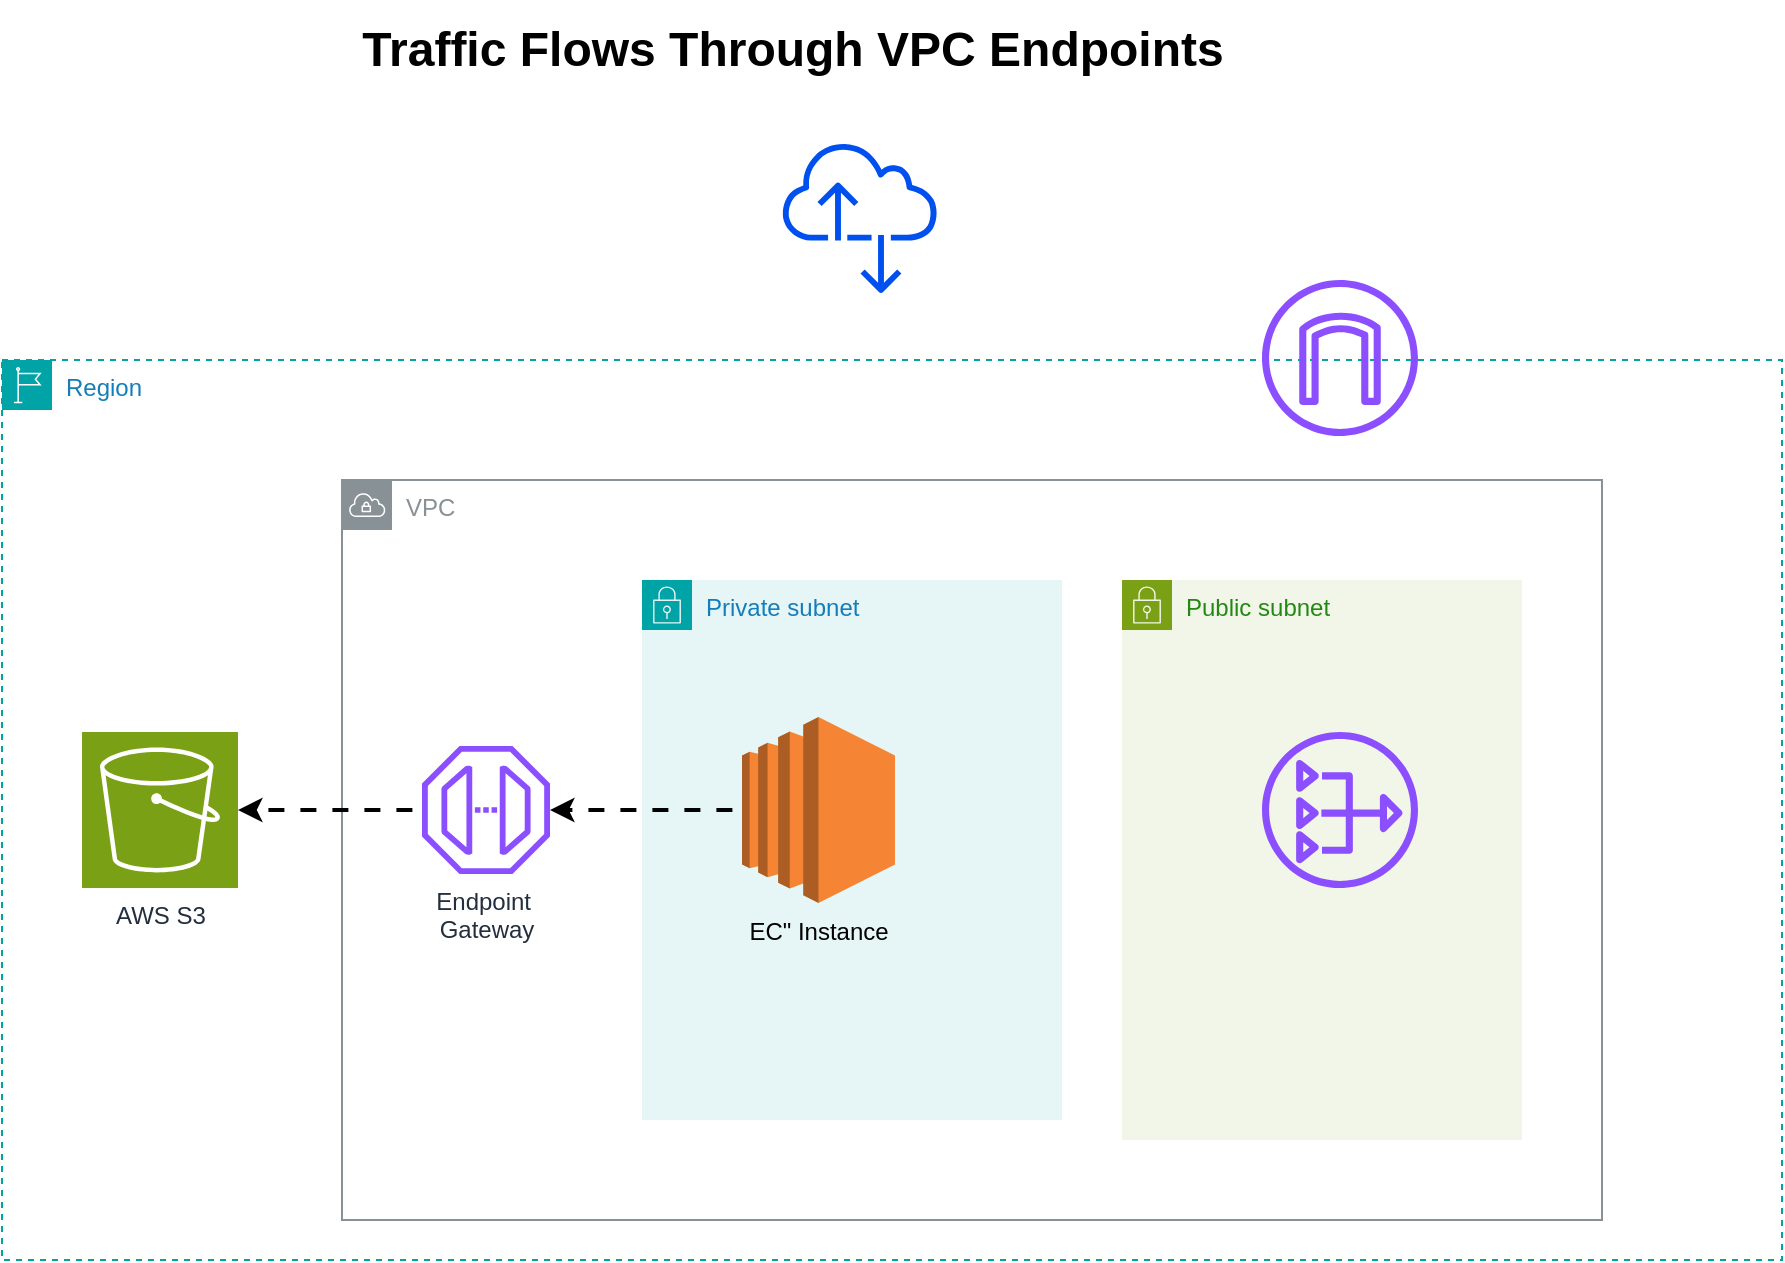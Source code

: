 <mxfile version="27.0.4" pages="3">
  <diagram name="Traffic Flows Through VPC Endpoints" id="ZCbwVm4RWObMylAxyroT">
    <mxGraphModel dx="2226" dy="1826" grid="1" gridSize="10" guides="1" tooltips="1" connect="1" arrows="1" fold="1" page="1" pageScale="1" pageWidth="850" pageHeight="1100" math="0" shadow="0">
      <root>
        <mxCell id="0" />
        <mxCell id="1" parent="0" />
        <mxCell id="23BUW4ffjKDE5r0YjOA8-3" value="Region" style="points=[[0,0],[0.25,0],[0.5,0],[0.75,0],[1,0],[1,0.25],[1,0.5],[1,0.75],[1,1],[0.75,1],[0.5,1],[0.25,1],[0,1],[0,0.75],[0,0.5],[0,0.25]];outlineConnect=0;gradientColor=none;html=1;whiteSpace=wrap;fontSize=12;fontStyle=0;container=1;pointerEvents=0;collapsible=0;recursiveResize=0;shape=mxgraph.aws4.group;grIcon=mxgraph.aws4.group_region;strokeColor=#00A4A6;fillColor=none;verticalAlign=top;align=left;spacingLeft=30;fontColor=#147EBA;dashed=1;" parent="1" vertex="1">
          <mxGeometry x="-50" y="170" width="890" height="450" as="geometry" />
        </mxCell>
        <mxCell id="23BUW4ffjKDE5r0YjOA8-2" value="AWS S3" style="sketch=0;points=[[0,0,0],[0.25,0,0],[0.5,0,0],[0.75,0,0],[1,0,0],[0,1,0],[0.25,1,0],[0.5,1,0],[0.75,1,0],[1,1,0],[0,0.25,0],[0,0.5,0],[0,0.75,0],[1,0.25,0],[1,0.5,0],[1,0.75,0]];outlineConnect=0;fontColor=#232F3E;fillColor=#7AA116;strokeColor=#ffffff;dashed=0;verticalLabelPosition=bottom;verticalAlign=top;align=center;html=1;fontSize=12;fontStyle=0;aspect=fixed;shape=mxgraph.aws4.resourceIcon;resIcon=mxgraph.aws4.s3;" parent="23BUW4ffjKDE5r0YjOA8-3" vertex="1">
          <mxGeometry x="40" y="186" width="78" height="78" as="geometry" />
        </mxCell>
        <mxCell id="VcpVMtCW26bi5lWFyva_-2" value="VPC" style="sketch=0;outlineConnect=0;gradientColor=none;html=1;whiteSpace=wrap;fontSize=12;fontStyle=0;shape=mxgraph.aws4.group;grIcon=mxgraph.aws4.group_vpc;strokeColor=light-dark(#879196,#FF8000);fillColor=none;verticalAlign=top;align=left;spacingLeft=30;fontColor=#879196;dashed=0;" vertex="1" parent="23BUW4ffjKDE5r0YjOA8-3">
          <mxGeometry x="170" y="60" width="630" height="370" as="geometry" />
        </mxCell>
        <mxCell id="VcpVMtCW26bi5lWFyva_-3" value="Private subnet" style="points=[[0,0],[0.25,0],[0.5,0],[0.75,0],[1,0],[1,0.25],[1,0.5],[1,0.75],[1,1],[0.75,1],[0.5,1],[0.25,1],[0,1],[0,0.75],[0,0.5],[0,0.25]];outlineConnect=0;gradientColor=none;html=1;whiteSpace=wrap;fontSize=12;fontStyle=0;container=1;pointerEvents=0;collapsible=0;recursiveResize=0;shape=mxgraph.aws4.group;grIcon=mxgraph.aws4.group_security_group;grStroke=0;strokeColor=#00A4A6;fillColor=#E6F6F7;verticalAlign=top;align=left;spacingLeft=30;fontColor=#147EBA;dashed=0;" vertex="1" parent="23BUW4ffjKDE5r0YjOA8-3">
          <mxGeometry x="320" y="110" width="210" height="270" as="geometry" />
        </mxCell>
        <mxCell id="VcpVMtCW26bi5lWFyva_-4" value="Public subnet" style="points=[[0,0],[0.25,0],[0.5,0],[0.75,0],[1,0],[1,0.25],[1,0.5],[1,0.75],[1,1],[0.75,1],[0.5,1],[0.25,1],[0,1],[0,0.75],[0,0.5],[0,0.25]];outlineConnect=0;gradientColor=none;html=1;whiteSpace=wrap;fontSize=12;fontStyle=0;container=1;pointerEvents=0;collapsible=0;recursiveResize=0;shape=mxgraph.aws4.group;grIcon=mxgraph.aws4.group_security_group;grStroke=0;strokeColor=#7AA116;fillColor=#F2F6E8;verticalAlign=top;align=left;spacingLeft=30;fontColor=#248814;dashed=0;" vertex="1" parent="23BUW4ffjKDE5r0YjOA8-3">
          <mxGeometry x="560" y="110" width="200" height="280" as="geometry" />
        </mxCell>
        <mxCell id="VcpVMtCW26bi5lWFyva_-13" value="" style="sketch=0;outlineConnect=0;fontColor=#232F3E;gradientColor=none;fillColor=#8C4FFF;strokeColor=none;dashed=0;verticalLabelPosition=bottom;verticalAlign=top;align=center;html=1;fontSize=12;fontStyle=0;aspect=fixed;pointerEvents=1;shape=mxgraph.aws4.nat_gateway;" vertex="1" parent="VcpVMtCW26bi5lWFyva_-4">
          <mxGeometry x="70" y="76" width="78" height="78" as="geometry" />
        </mxCell>
        <mxCell id="VcpVMtCW26bi5lWFyva_-6" value="Endpoint&amp;nbsp;&lt;div&gt;Gateway&lt;/div&gt;" style="sketch=0;outlineConnect=0;fontColor=#232F3E;gradientColor=none;fillColor=#8C4FFF;strokeColor=none;dashed=0;verticalLabelPosition=bottom;verticalAlign=top;align=center;html=1;fontSize=12;fontStyle=0;aspect=fixed;pointerEvents=1;shape=mxgraph.aws4.endpoint;" vertex="1" parent="23BUW4ffjKDE5r0YjOA8-3">
          <mxGeometry x="210" y="193" width="64" height="64" as="geometry" />
        </mxCell>
        <mxCell id="VcpVMtCW26bi5lWFyva_-8" style="edgeStyle=orthogonalEdgeStyle;rounded=0;orthogonalLoop=1;jettySize=auto;html=1;entryX=1;entryY=0.5;entryDx=0;entryDy=0;entryPerimeter=0;strokeColor=light-dark(#000000,#FF0000);strokeWidth=2;flowAnimation=1;" edge="1" parent="23BUW4ffjKDE5r0YjOA8-3" source="VcpVMtCW26bi5lWFyva_-7" target="VcpVMtCW26bi5lWFyva_-6">
          <mxGeometry relative="1" as="geometry" />
        </mxCell>
        <mxCell id="VcpVMtCW26bi5lWFyva_-7" value="EC&quot; Instance&lt;div&gt;&lt;br&gt;&lt;/div&gt;" style="outlineConnect=0;dashed=0;verticalLabelPosition=bottom;verticalAlign=top;align=center;html=1;shape=mxgraph.aws3.ec2;fillColor=#F58534;gradientColor=none;" vertex="1" parent="23BUW4ffjKDE5r0YjOA8-3">
          <mxGeometry x="370" y="178.5" width="76.5" height="93" as="geometry" />
        </mxCell>
        <mxCell id="VcpVMtCW26bi5lWFyva_-9" style="edgeStyle=orthogonalEdgeStyle;rounded=0;orthogonalLoop=1;jettySize=auto;html=1;entryX=1;entryY=0.5;entryDx=0;entryDy=0;entryPerimeter=0;strokeColor=light-dark(#000000,#FF0000);strokeWidth=2;flowAnimation=1;" edge="1" parent="23BUW4ffjKDE5r0YjOA8-3" source="VcpVMtCW26bi5lWFyva_-6" target="23BUW4ffjKDE5r0YjOA8-2">
          <mxGeometry relative="1" as="geometry" />
        </mxCell>
        <mxCell id="VcpVMtCW26bi5lWFyva_-14" value="" style="sketch=0;outlineConnect=0;fontColor=#232F3E;gradientColor=none;fillColor=#8C4FFF;strokeColor=none;dashed=0;verticalLabelPosition=bottom;verticalAlign=top;align=center;html=1;fontSize=12;fontStyle=0;aspect=fixed;pointerEvents=1;shape=mxgraph.aws4.internet_gateway;" vertex="1" parent="23BUW4ffjKDE5r0YjOA8-3">
          <mxGeometry x="630" y="-40" width="78" height="78" as="geometry" />
        </mxCell>
        <mxCell id="VcpVMtCW26bi5lWFyva_-5" value="" style="sketch=0;outlineConnect=0;fontColor=#ffffff;fillColor=#0050ef;strokeColor=#001DBC;dashed=0;verticalLabelPosition=bottom;verticalAlign=top;align=center;html=1;fontSize=12;fontStyle=0;aspect=fixed;pointerEvents=1;shape=mxgraph.aws4.internet_alt2;" vertex="1" parent="1">
          <mxGeometry x="340" y="60" width="78" height="78" as="geometry" />
        </mxCell>
        <mxCell id="VcpVMtCW26bi5lWFyva_-15" value="Traffic Flows Through VPC Endpoints" style="text;strokeColor=none;fillColor=none;html=1;fontSize=24;fontStyle=1;verticalAlign=middle;align=center;" vertex="1" parent="1">
          <mxGeometry x="50" y="-10" width="590" height="50" as="geometry" />
        </mxCell>
      </root>
    </mxGraphModel>
  </diagram>
  <diagram id="zELTlA6HkojwsifuEZg6" name="Control-plane-Data-Plane">
    <mxGraphModel dx="3778" dy="2335" grid="1" gridSize="10" guides="1" tooltips="1" connect="1" arrows="1" fold="1" page="1" pageScale="1" pageWidth="850" pageHeight="1100" math="0" shadow="0">
      <root>
        <mxCell id="0" />
        <mxCell id="1" parent="0" />
        <mxCell id="ertRirzx1b17AbNbBbBu-42" value="" style="group" parent="1" vertex="1" connectable="0">
          <mxGeometry x="-1110" y="-1030" width="1500" height="870" as="geometry" />
        </mxCell>
        <mxCell id="ertRirzx1b17AbNbBbBu-24" value="" style="rounded=1;whiteSpace=wrap;html=1;fillColor=none;fontColor=#ffffff;strokeColor=light-dark(#000000,#0066CC);strokeWidth=2;connectable=0;" parent="ertRirzx1b17AbNbBbBu-42" vertex="1">
          <mxGeometry x="-45" y="15" width="1580" height="840" as="geometry" />
        </mxCell>
        <mxCell id="ertRirzx1b17AbNbBbBu-25" value="" style="outlineConnect=0;dashed=0;verticalLabelPosition=bottom;verticalAlign=top;align=center;html=1;shape=mxgraph.aws3.virtual_private_cloud;fillColor=#F58534;gradientColor=none;" parent="ertRirzx1b17AbNbBbBu-42" vertex="1">
          <mxGeometry x="110" width="79.5" height="54" as="geometry" />
        </mxCell>
        <mxCell id="ertRirzx1b17AbNbBbBu-26" value="Service Provider VPC (AWS Service)" style="text;strokeColor=none;fillColor=none;html=1;fontSize=24;fontStyle=1;verticalAlign=middle;align=center;fontColor=light-dark(#000000,#FF8000);" parent="ertRirzx1b17AbNbBbBu-42" vertex="1">
          <mxGeometry x="189.5" y="30" width="490" height="50" as="geometry" />
        </mxCell>
        <mxCell id="ertRirzx1b17AbNbBbBu-51" style="edgeStyle=orthogonalEdgeStyle;rounded=0;orthogonalLoop=1;jettySize=auto;html=1;flowAnimation=1;curved=1;exitX=0.583;exitY=0.972;exitDx=0;exitDy=0;exitPerimeter=0;strokeColor=light-dark(#000000,#0066CC);strokeWidth=2;" parent="ertRirzx1b17AbNbBbBu-42" source="ertRirzx1b17AbNbBbBu-27" target="ertRirzx1b17AbNbBbBu-50" edge="1">
          <mxGeometry relative="1" as="geometry" />
        </mxCell>
        <mxCell id="ertRirzx1b17AbNbBbBu-27" value="&lt;font style=&quot;font-size: 18px;&quot;&gt;Internal Netwok Load Balancer&lt;/font&gt;" style="shape=ext;double=1;rounded=1;whiteSpace=wrap;html=1;fillColor=light-dark(#6A00FF,#4C0099);fontColor=#ffffff;strokeColor=#3700CC;gradientColor=light-dark(#000000,#B266FF);" parent="ertRirzx1b17AbNbBbBu-42" vertex="1">
          <mxGeometry x="450" y="90" width="620" height="80" as="geometry" />
        </mxCell>
        <mxCell id="ertRirzx1b17AbNbBbBu-48" style="edgeStyle=orthogonalEdgeStyle;rounded=0;orthogonalLoop=1;jettySize=auto;html=1;entryX=0.5;entryY=1;entryDx=0;entryDy=0;strokeColor=light-dark(#000000,#0066CC);strokeWidth=2;flowAnimation=1;curved=1;" parent="ertRirzx1b17AbNbBbBu-42" edge="1">
          <mxGeometry relative="1" as="geometry">
            <mxPoint x="395.5" y="729.048" as="sourcePoint" />
            <mxPoint x="115" y="495" as="targetPoint" />
          </mxGeometry>
        </mxCell>
        <mxCell id="ertRirzx1b17AbNbBbBu-43" value="&lt;font style=&quot;font-size: 16px;&quot;&gt;Service Instance 2&lt;/font&gt;" style="sketch=0;points=[[0,0,0],[0.25,0,0],[0.5,0,0],[0.75,0,0],[1,0,0],[0,1,0],[0.25,1,0],[0.5,1,0],[0.75,1,0],[1,1,0],[0,0.25,0],[0,0.5,0],[0,0.75,0],[1,0.25,0],[1,0.5,0],[1,0.75,0]];outlineConnect=0;fontColor=#232F3E;fillColor=#ED7100;strokeColor=#ffffff;dashed=0;verticalLabelPosition=bottom;verticalAlign=top;align=center;html=1;fontSize=12;fontStyle=0;aspect=fixed;shape=mxgraph.aws4.resourceIcon;resIcon=mxgraph.aws4.ec2;" parent="ertRirzx1b17AbNbBbBu-42" vertex="1">
          <mxGeometry x="380.5" y="690" width="108" height="108" as="geometry" />
        </mxCell>
        <mxCell id="ertRirzx1b17AbNbBbBu-44" value="&lt;h1 style=&quot;margin-top: 0px;&quot;&gt;&lt;font style=&quot;color: light-dark(rgb(0, 0, 0), rgb(0, 0, 255)); font-size: 19px;&quot;&gt;6. Distributes Traffic&amp;nbsp;&lt;/font&gt;&lt;span style=&quot;background-color: transparent; color: light-dark(rgb(0, 0, 0), rgb(0, 0, 255)); font-size: 19px; font-weight: normal;&quot;&gt;across&amp;nbsp;&lt;/span&gt;&lt;/h1&gt;" style="text;html=1;whiteSpace=wrap;overflow=hidden;rounded=0;fillColor=#0050ef;fontColor=#ffffff;strokeColor=#001DBC;align=left;" parent="ertRirzx1b17AbNbBbBu-42" vertex="1">
          <mxGeometry x="230" y="430" width="210" height="80" as="geometry" />
        </mxCell>
        <mxCell id="ertRirzx1b17AbNbBbBu-45" value="&lt;h1 style=&quot;margin-top: 0px;&quot;&gt;&lt;font style=&quot;color: light-dark(rgb(0, 0, 0), rgb(0, 0, 255)); font-size: 19px;&quot;&gt;7. Response&amp;nbsp;&lt;/font&gt;&lt;span style=&quot;background-color: transparent; color: light-dark(rgb(0, 0, 0), rgb(0, 0, 255)); font-size: 19px; font-weight: normal;&quot;&gt;back to Internal Load Balancer&lt;/span&gt;&lt;/h1&gt;" style="text;html=1;whiteSpace=wrap;overflow=hidden;rounded=0;fillColor=#0050ef;fontColor=#ffffff;strokeColor=#001DBC;align=left;" parent="ertRirzx1b17AbNbBbBu-42" vertex="1">
          <mxGeometry x="-10" y="430" width="220" height="80" as="geometry" />
        </mxCell>
        <mxCell id="ertRirzx1b17AbNbBbBu-46" style="edgeStyle=orthogonalEdgeStyle;rounded=0;orthogonalLoop=1;jettySize=auto;html=1;entryX=0.443;entryY=0.032;entryDx=0;entryDy=0;entryPerimeter=0;exitX=0.25;exitY=1;exitDx=0;exitDy=0;strokeColor=light-dark(#000000,#6600CC);strokeWidth=2;flowAnimation=1;curved=1;" parent="ertRirzx1b17AbNbBbBu-42" source="ertRirzx1b17AbNbBbBu-27" target="ertRirzx1b17AbNbBbBu-44" edge="1">
          <mxGeometry relative="1" as="geometry" />
        </mxCell>
        <mxCell id="ertRirzx1b17AbNbBbBu-47" style="edgeStyle=orthogonalEdgeStyle;rounded=0;orthogonalLoop=1;jettySize=auto;html=1;entryX=0.5;entryY=0;entryDx=0;entryDy=0;entryPerimeter=0;strokeColor=light-dark(#000000,#6600CC);strokeWidth=2;flowAnimation=1;curved=1;" parent="ertRirzx1b17AbNbBbBu-42" source="ertRirzx1b17AbNbBbBu-44" target="ertRirzx1b17AbNbBbBu-43" edge="1">
          <mxGeometry relative="1" as="geometry" />
        </mxCell>
        <mxCell id="ertRirzx1b17AbNbBbBu-49" style="edgeStyle=orthogonalEdgeStyle;rounded=0;orthogonalLoop=1;jettySize=auto;html=1;entryX=0.175;entryY=0.996;entryDx=0;entryDy=0;entryPerimeter=0;strokeColor=light-dark(#000000,#0066CC);strokeWidth=2;flowAnimation=1;curved=1;" parent="ertRirzx1b17AbNbBbBu-42" edge="1">
          <mxGeometry relative="1" as="geometry">
            <mxPoint x="115" y="415" as="sourcePoint" />
            <mxPoint x="573.5" y="154.68" as="targetPoint" />
            <Array as="points">
              <mxPoint x="115" y="235" />
              <mxPoint x="573" y="235" />
            </Array>
          </mxGeometry>
        </mxCell>
        <mxCell id="ertRirzx1b17AbNbBbBu-50" value="&lt;h1 style=&quot;margin-top: 0px;&quot;&gt;&lt;font style=&quot;color: light-dark(rgb(0, 0, 255), rgb(0, 0, 204));&quot;&gt;&lt;span style=&quot;font-size: 19px;&quot;&gt;6. Return Path&lt;/span&gt;&lt;/font&gt;&lt;/h1&gt;" style="text;html=1;whiteSpace=wrap;overflow=hidden;rounded=0;fillColor=#0050ef;fontColor=#ffffff;strokeColor=#001DBC;align=left;" parent="ertRirzx1b17AbNbBbBu-42" vertex="1">
          <mxGeometry x="1060" y="480" width="320" height="70" as="geometry" />
        </mxCell>
        <mxCell id="ertRirzx1b17AbNbBbBu-32" value="&lt;font style=&quot;font-size: 16px;&quot;&gt;Service Instance 2&lt;/font&gt;" style="sketch=0;points=[[0,0,0],[0.25,0,0],[0.5,0,0],[0.75,0,0],[1,0,0],[0,1,0],[0.25,1,0],[0.5,1,0],[0.75,1,0],[1,1,0],[0,0.25,0],[0,0.5,0],[0,0.75,0],[1,0.25,0],[1,0.5,0],[1,0.75,0]];outlineConnect=0;fontColor=#232F3E;fillColor=#ED7100;strokeColor=#ffffff;dashed=0;verticalLabelPosition=bottom;verticalAlign=top;align=center;html=1;fontSize=12;fontStyle=0;aspect=fixed;shape=mxgraph.aws4.resourceIcon;resIcon=mxgraph.aws4.ec2;" parent="ertRirzx1b17AbNbBbBu-42" vertex="1">
          <mxGeometry x="631" y="690" width="108" height="108" as="geometry" />
        </mxCell>
        <mxCell id="ertRirzx1b17AbNbBbBu-14" value="" style="rounded=1;whiteSpace=wrap;html=1;fillColor=none;fontColor=#ffffff;strokeColor=light-dark(#3700CC,#007FFF);strokeWidth=2;" parent="1" vertex="1">
          <mxGeometry x="240" y="120" width="1270" height="840" as="geometry" />
        </mxCell>
        <mxCell id="ertRirzx1b17AbNbBbBu-3" style="edgeStyle=orthogonalEdgeStyle;rounded=0;orthogonalLoop=1;jettySize=auto;html=1;entryX=0;entryY=0.5;entryDx=0;entryDy=0;curved=1;fillColor=#6a00ff;strokeColor=light-dark(#3700CC,#6600CC);strokeWidth=2;flowAnimation=1;" parent="1" source="ertRirzx1b17AbNbBbBu-1" target="ertRirzx1b17AbNbBbBu-2" edge="1">
          <mxGeometry relative="1" as="geometry" />
        </mxCell>
        <mxCell id="ertRirzx1b17AbNbBbBu-1" value="&lt;h1 style=&quot;margin-top: 0px;&quot;&gt;&lt;font style=&quot;color: light-dark(rgb(0, 0, 0), rgb(0, 0, 255)); font-size: 18px;&quot;&gt;1. Request&lt;/font&gt;&lt;/h1&gt;&lt;p&gt;&lt;font style=&quot;color: light-dark(rgb(0, 0, 0), rgb(0, 0, 255)); font-size: 18px;&quot;&gt;Request to /nsqs.us-east-1.amazonaws.com&lt;/font&gt;&lt;/p&gt;" style="text;html=1;whiteSpace=wrap;overflow=hidden;rounded=0;fillColor=#0050ef;fontColor=#ffffff;strokeColor=#001DBC;" parent="1" vertex="1">
          <mxGeometry x="360" y="660" width="280" height="100" as="geometry" />
        </mxCell>
        <mxCell id="ertRirzx1b17AbNbBbBu-5" style="edgeStyle=orthogonalEdgeStyle;rounded=0;orthogonalLoop=1;jettySize=auto;html=1;entryX=0;entryY=0.5;entryDx=0;entryDy=0;curved=1;fillColor=#6a00ff;strokeColor=light-dark(#3700CC,#6600CC);strokeWidth=2;flowAnimation=1;" parent="1" source="ertRirzx1b17AbNbBbBu-2" target="ertRirzx1b17AbNbBbBu-4" edge="1">
          <mxGeometry relative="1" as="geometry">
            <Array as="points">
              <mxPoint x="1100" y="840" />
              <mxPoint x="1100" y="710" />
            </Array>
          </mxGeometry>
        </mxCell>
        <mxCell id="ertRirzx1b17AbNbBbBu-2" value="&lt;font style=&quot;font-size: 18px;&quot;&gt;DNS Resolver&lt;/font&gt;" style="shape=ext;double=1;rounded=1;whiteSpace=wrap;html=1;fillColor=light-dark(#6A00FF,#4C0099);fontColor=#ffffff;strokeColor=#3700CC;gradientColor=default;" parent="1" vertex="1">
          <mxGeometry x="760" y="800" width="280" height="80" as="geometry" />
        </mxCell>
        <mxCell id="ertRirzx1b17AbNbBbBu-7" style="edgeStyle=orthogonalEdgeStyle;rounded=0;orthogonalLoop=1;jettySize=auto;html=1;curved=1;fillColor=#6a00ff;strokeColor=light-dark(#3700CC,#6600CC);strokeWidth=2;flowAnimation=1;entryX=0.5;entryY=1;entryDx=0;entryDy=0;" parent="1" source="ertRirzx1b17AbNbBbBu-4" target="ertRirzx1b17AbNbBbBu-6" edge="1">
          <mxGeometry relative="1" as="geometry">
            <mxPoint x="900" y="610" as="targetPoint" />
            <Array as="points">
              <mxPoint x="900" y="680" />
            </Array>
          </mxGeometry>
        </mxCell>
        <mxCell id="ertRirzx1b17AbNbBbBu-4" value="&lt;h1 style=&quot;margin-top: 0px;&quot;&gt;&lt;font style=&quot;color: light-dark(rgb(0, 0, 0), rgb(0, 0, 255)); font-size: 19px;&quot;&gt;2. Resolves DNS&lt;/font&gt;&lt;/h1&gt;&lt;p&gt;&lt;font style=&quot;color: light-dark(rgb(0, 0, 0), rgb(0, 0, 255)); font-size: 19px;&quot;&gt;Resolves to /n Private IP&lt;/font&gt;&lt;/p&gt;" style="text;html=1;whiteSpace=wrap;overflow=hidden;rounded=0;fillColor=#0050ef;fontColor=#ffffff;strokeColor=#001DBC;align=left;" parent="1" vertex="1">
          <mxGeometry x="1160" y="660" width="280" height="100" as="geometry" />
        </mxCell>
        <mxCell id="ertRirzx1b17AbNbBbBu-9" style="edgeStyle=orthogonalEdgeStyle;rounded=0;orthogonalLoop=1;jettySize=auto;html=1;entryX=0;entryY=0.5;entryDx=0;entryDy=0;curved=1;fillColor=#6a00ff;strokeColor=light-dark(#3700CC,#6600CC);strokeWidth=2;flowAnimation=1;exitX=0.5;exitY=0;exitDx=0;exitDy=0;" parent="1" source="ertRirzx1b17AbNbBbBu-6" target="ertRirzx1b17AbNbBbBu-8" edge="1">
          <mxGeometry relative="1" as="geometry">
            <Array as="points">
              <mxPoint x="900" y="430" />
            </Array>
          </mxGeometry>
        </mxCell>
        <mxCell id="ertRirzx1b17AbNbBbBu-6" value="&lt;font style=&quot;font-size: 18px;&quot;&gt;Application&lt;/font&gt;" style="shape=ext;double=1;rounded=1;whiteSpace=wrap;html=1;fillColor=light-dark(#6A00FF,#4C0099);fontColor=#ffffff;strokeColor=#3700CC;gradientColor=default;" parent="1" vertex="1">
          <mxGeometry x="760" y="520" width="280" height="80" as="geometry" />
        </mxCell>
        <mxCell id="ertRirzx1b17AbNbBbBu-11" style="edgeStyle=orthogonalEdgeStyle;rounded=0;orthogonalLoop=1;jettySize=auto;html=1;entryX=0.5;entryY=1;entryDx=0;entryDy=0;curved=1;fillColor=#6a00ff;strokeColor=light-dark(#3700CC,#6600CC);strokeWidth=2;flowAnimation=1;exitX=0;exitY=0.25;exitDx=0;exitDy=0;" parent="1" source="ertRirzx1b17AbNbBbBu-8" target="ertRirzx1b17AbNbBbBu-10" edge="1">
          <mxGeometry relative="1" as="geometry" />
        </mxCell>
        <mxCell id="ertRirzx1b17AbNbBbBu-8" value="&lt;h1 style=&quot;margin-top: 0px;&quot;&gt;&lt;font style=&quot;color: light-dark(rgb(0, 0, 0), rgb(0, 0, 255)); font-size: 19px;&quot;&gt;3. Sends Packet&amp;nbsp;&lt;/font&gt;&lt;/h1&gt;&lt;h1 style=&quot;margin-top: 0px;&quot;&gt;&lt;span style=&quot;color: light-dark(rgb(0, 0, 0), rgb(0, 0, 255)); font-size: 19px; background-color: transparent; font-weight: normal;&quot;&gt;to /n Private IP&lt;/span&gt;&lt;/h1&gt;" style="text;html=1;whiteSpace=wrap;overflow=hidden;rounded=0;fillColor=#0050ef;fontColor=#ffffff;strokeColor=#001DBC;align=left;" parent="1" vertex="1">
          <mxGeometry x="1160" y="380" width="320" height="100" as="geometry" />
        </mxCell>
        <mxCell id="ertRirzx1b17AbNbBbBu-18" style="edgeStyle=orthogonalEdgeStyle;rounded=0;orthogonalLoop=1;jettySize=auto;html=1;entryX=0.5;entryY=1;entryDx=0;entryDy=0;curved=1;fillColor=#6a00ff;strokeColor=light-dark(#3700CC,#6600CC);strokeWidth=3;flowAnimation=1;" parent="1" source="ertRirzx1b17AbNbBbBu-10" target="ertRirzx1b17AbNbBbBu-17" edge="1">
          <mxGeometry relative="1" as="geometry" />
        </mxCell>
        <mxCell id="ertRirzx1b17AbNbBbBu-58" style="edgeStyle=orthogonalEdgeStyle;rounded=0;orthogonalLoop=1;jettySize=auto;html=1;entryX=0.5;entryY=0;entryDx=0;entryDy=0;exitX=0.25;exitY=1;exitDx=0;exitDy=0;strokeColor=light-dark(#000000,#0066CC);strokeWidth=2;curved=1;flowAnimation=1;" parent="1" source="ertRirzx1b17AbNbBbBu-10" target="ertRirzx1b17AbNbBbBu-56" edge="1">
          <mxGeometry relative="1" as="geometry" />
        </mxCell>
        <mxCell id="ertRirzx1b17AbNbBbBu-10" value="&lt;font style=&quot;font-size: 18px;&quot;&gt;Elastic Network Interface (ENI)&lt;/font&gt;" style="shape=ext;double=1;rounded=1;whiteSpace=wrap;html=1;fillColor=light-dark(#6A00FF,#4C0099);fontColor=#ffffff;strokeColor=#3700CC;gradientColor=light-dark(#000000,#B266FF);" parent="1" vertex="1">
          <mxGeometry x="590" y="210" width="620" height="80" as="geometry" />
        </mxCell>
        <mxCell id="ertRirzx1b17AbNbBbBu-13" value="" style="sketch=0;outlineConnect=0;fontColor=#232F3E;gradientColor=none;fillColor=#8C4FFF;strokeColor=none;dashed=0;verticalLabelPosition=bottom;verticalAlign=top;align=center;html=1;fontSize=12;fontStyle=0;aspect=fixed;pointerEvents=1;shape=mxgraph.aws4.elastic_network_interface;" parent="1" vertex="1">
          <mxGeometry x="1090" y="78" width="78" height="78" as="geometry" />
        </mxCell>
        <mxCell id="ertRirzx1b17AbNbBbBu-15" value="" style="outlineConnect=0;dashed=0;verticalLabelPosition=bottom;verticalAlign=top;align=center;html=1;shape=mxgraph.aws3.virtual_private_cloud;fillColor=#F58534;gradientColor=none;" parent="1" vertex="1">
          <mxGeometry x="320" y="90" width="79.5" height="54" as="geometry" />
        </mxCell>
        <mxCell id="ertRirzx1b17AbNbBbBu-16" value="Consumer VPC" style="text;strokeColor=none;fillColor=none;html=1;fontSize=24;fontStyle=1;verticalAlign=middle;align=center;fontColor=light-dark(#000000,#FF8000);" parent="1" vertex="1">
          <mxGeometry x="450" y="130" width="100" height="40" as="geometry" />
        </mxCell>
        <mxCell id="ertRirzx1b17AbNbBbBu-17" value="&lt;h1 style=&quot;margin-top: 0px;&quot;&gt;&lt;font style=&quot;color: light-dark(rgb(0, 0, 0), rgb(0, 0, 255)); font-size: 19px;&quot;&gt;4. Packet enters&amp;nbsp;&lt;/font&gt;&lt;/h1&gt;&lt;h1 style=&quot;margin-top: 0px;&quot;&gt;&lt;span style=&quot;color: light-dark(rgb(0, 0, 0), rgb(0, 0, 255)); font-size: 19px; background-color: transparent; font-weight: normal;&quot;&gt;to /n AWS Backbone&lt;/span&gt;&lt;/h1&gt;" style="text;html=1;whiteSpace=wrap;overflow=hidden;rounded=0;fillColor=#0050ef;fontColor=#ffffff;strokeColor=#001DBC;align=left;" parent="1" vertex="1">
          <mxGeometry x="1160" y="-60" width="320" height="100" as="geometry" />
        </mxCell>
        <mxCell id="ertRirzx1b17AbNbBbBu-23" value="" style="group" parent="1" vertex="1" connectable="0">
          <mxGeometry x="570" y="-280" width="660" height="150" as="geometry" />
        </mxCell>
        <mxCell id="ertRirzx1b17AbNbBbBu-19" value="" style="shape=ext;double=1;rounded=1;whiteSpace=wrap;html=1;fillColor=light-dark(#6A00FF,#CC6600);fontColor=#ffffff;strokeColor=#3700CC;gradientColor=light-dark(#000000,#FFCC99);" parent="ertRirzx1b17AbNbBbBu-23" vertex="1">
          <mxGeometry width="660" height="150" as="geometry" />
        </mxCell>
        <mxCell id="ertRirzx1b17AbNbBbBu-20" value="&lt;font style=&quot;font-size: 16px;&quot;&gt;&lt;b&gt;AWS Internal Routing&lt;/b&gt;&lt;/font&gt;" style="shape=ext;double=1;rounded=1;whiteSpace=wrap;html=1;fillColor=light-dark(#6A00FF,#7F00FF);fontColor=#ffffff;strokeColor=#3700CC;gradientColor=light-dark(#000000,#FFFFFF);" parent="ertRirzx1b17AbNbBbBu-23" vertex="1">
          <mxGeometry x="125" y="50" width="440" height="70" as="geometry" />
        </mxCell>
        <mxCell id="ertRirzx1b17AbNbBbBu-21" value="&lt;b&gt;&lt;font style=&quot;font-size: 20px;&quot;&gt;AWS Backbone Network&lt;/font&gt;&lt;/b&gt;" style="text;html=1;align=center;verticalAlign=middle;whiteSpace=wrap;rounded=0;" parent="ertRirzx1b17AbNbBbBu-23" vertex="1">
          <mxGeometry x="175" y="10" width="310" height="30" as="geometry" />
        </mxCell>
        <mxCell id="ertRirzx1b17AbNbBbBu-22" style="edgeStyle=orthogonalEdgeStyle;rounded=0;orthogonalLoop=1;jettySize=auto;html=1;entryX=0.5;entryY=1;entryDx=0;entryDy=0;curved=1;fillColor=#6a00ff;strokeColor=light-dark(#3700CC,#6600CC);strokeWidth=2;flowAnimation=1;exitX=0;exitY=0.25;exitDx=0;exitDy=0;" parent="1" source="ertRirzx1b17AbNbBbBu-17" target="ertRirzx1b17AbNbBbBu-20" edge="1">
          <mxGeometry relative="1" as="geometry" />
        </mxCell>
        <mxCell id="ertRirzx1b17AbNbBbBu-39" style="edgeStyle=orthogonalEdgeStyle;rounded=0;orthogonalLoop=1;jettySize=auto;html=1;curved=1;flowAnimation=1;strokeWidth=2;strokeColor=light-dark(#000000,#4C0099);" parent="1" source="ertRirzx1b17AbNbBbBu-27" target="ertRirzx1b17AbNbBbBu-36" edge="1">
          <mxGeometry relative="1" as="geometry" />
        </mxCell>
        <mxCell id="ertRirzx1b17AbNbBbBu-29" style="edgeStyle=orthogonalEdgeStyle;rounded=0;orthogonalLoop=1;jettySize=auto;html=1;curved=1;fillColor=#6a00ff;strokeColor=light-dark(#3700CC,#6600CC);strokeWidth=2;flowAnimation=1;startArrow=open;startFill=0;exitX=0.469;exitY=1.003;exitDx=0;exitDy=0;exitPerimeter=0;endArrow=oval;endFill=1;" parent="1" source="ertRirzx1b17AbNbBbBu-28" target="ertRirzx1b17AbNbBbBu-20" edge="1">
          <mxGeometry relative="1" as="geometry">
            <mxPoint x="610" y="-520" as="sourcePoint" />
            <Array as="points">
              <mxPoint x="610" y="-420" />
              <mxPoint x="760" y="-420" />
              <mxPoint x="760" y="-380" />
              <mxPoint x="1050" y="-380" />
            </Array>
          </mxGeometry>
        </mxCell>
        <mxCell id="ertRirzx1b17AbNbBbBu-31" style="edgeStyle=orthogonalEdgeStyle;rounded=0;orthogonalLoop=1;jettySize=auto;html=1;entryX=0.732;entryY=1.014;entryDx=0;entryDy=0;curved=1;fillColor=#6a00ff;strokeColor=light-dark(#3700CC,#6600CC);strokeWidth=2;flowAnimation=1;exitX=0;exitY=0.25;exitDx=0;exitDy=0;entryPerimeter=0;" parent="1" source="ertRirzx1b17AbNbBbBu-28" target="ertRirzx1b17AbNbBbBu-27" edge="1">
          <mxGeometry relative="1" as="geometry">
            <mxPoint x="-340" y="-770" as="targetPoint" />
          </mxGeometry>
        </mxCell>
        <mxCell id="ertRirzx1b17AbNbBbBu-28" value="&lt;h1 style=&quot;margin-top: 0px;&quot;&gt;&lt;font style=&quot;color: light-dark(rgb(0, 0, 0), rgb(0, 0, 255)); font-size: 19px;&quot;&gt;5. Routes&amp;nbsp;&lt;/font&gt;&lt;/h1&gt;&lt;h1 style=&quot;margin-top: 0px;&quot;&gt;&lt;span style=&quot;color: light-dark(rgb(0, 0, 0), rgb(0, 0, 255)); font-size: 19px; background-color: transparent; font-weight: normal;&quot;&gt;across /n AWS Backbone&lt;/span&gt;&lt;/h1&gt;" style="text;html=1;whiteSpace=wrap;overflow=hidden;rounded=0;fillColor=#0050ef;fontColor=#ffffff;strokeColor=#001DBC;align=left;" parent="1" vertex="1">
          <mxGeometry x="420" y="-780" width="320" height="100" as="geometry" />
        </mxCell>
        <mxCell id="ertRirzx1b17AbNbBbBu-37" style="edgeStyle=orthogonalEdgeStyle;rounded=0;orthogonalLoop=1;jettySize=auto;html=1;curved=1;flowAnimation=1;strokeWidth=2;fillColor=#6a00ff;strokeColor=light-dark(#000000,#007FFF);entryX=0.5;entryY=1;entryDx=0;entryDy=0;" parent="1" source="ertRirzx1b17AbNbBbBu-32" target="ertRirzx1b17AbNbBbBu-33" edge="1">
          <mxGeometry relative="1" as="geometry">
            <mxPoint x="-600" y="-500" as="targetPoint" />
          </mxGeometry>
        </mxCell>
        <mxCell id="ertRirzx1b17AbNbBbBu-38" style="edgeStyle=orthogonalEdgeStyle;rounded=0;orthogonalLoop=1;jettySize=auto;html=1;curved=1;flowAnimation=1;strokeColor=light-dark(#000000,#007FFF);strokeWidth=2;entryX=0.406;entryY=0.972;entryDx=0;entryDy=0;entryPerimeter=0;" parent="1" source="ertRirzx1b17AbNbBbBu-33" target="ertRirzx1b17AbNbBbBu-27" edge="1">
          <mxGeometry relative="1" as="geometry">
            <mxPoint x="-490" y="-770" as="targetPoint" />
          </mxGeometry>
        </mxCell>
        <mxCell id="ertRirzx1b17AbNbBbBu-33" value="&lt;h1 style=&quot;margin-top: 0px;&quot;&gt;&lt;font style=&quot;color: light-dark(rgb(0, 0, 0), rgb(0, 0, 255)); font-size: 19px;&quot;&gt;7. Response&amp;nbsp;&lt;/font&gt;&lt;span style=&quot;background-color: transparent; color: light-dark(rgb(0, 0, 0), rgb(0, 0, 255)); font-size: 19px; font-weight: normal;&quot;&gt;back to Internal Load Balancer&lt;/span&gt;&lt;/h1&gt;" style="text;html=1;whiteSpace=wrap;overflow=hidden;rounded=0;fillColor=#0050ef;fontColor=#ffffff;strokeColor=#001DBC;align=left;" parent="1" vertex="1">
          <mxGeometry x="-640" y="-600" width="220" height="80" as="geometry" />
        </mxCell>
        <mxCell id="ertRirzx1b17AbNbBbBu-40" style="edgeStyle=orthogonalEdgeStyle;rounded=0;orthogonalLoop=1;jettySize=auto;html=1;curved=1;flowAnimation=1;strokeWidth=2;strokeColor=light-dark(#000000,#4C0099);" parent="1" source="ertRirzx1b17AbNbBbBu-36" edge="1">
          <mxGeometry relative="1" as="geometry">
            <mxPoint x="-370" y="-290" as="targetPoint" />
            <Array as="points">
              <mxPoint x="-275" y="-405" />
              <mxPoint x="-310" y="-405" />
              <mxPoint x="-310" y="-290" />
            </Array>
          </mxGeometry>
        </mxCell>
        <mxCell id="ertRirzx1b17AbNbBbBu-36" value="&lt;h1 style=&quot;margin-top: 0px;&quot;&gt;&lt;font style=&quot;color: light-dark(rgb(0, 0, 0), rgb(0, 0, 255)); font-size: 19px;&quot;&gt;6. Distributes Traffic&amp;nbsp;&lt;/font&gt;&lt;span style=&quot;background-color: transparent; color: light-dark(rgb(0, 0, 0), rgb(0, 0, 255)); font-size: 19px; font-weight: normal;&quot;&gt;across&amp;nbsp;&lt;/span&gt;&lt;/h1&gt;" style="text;html=1;whiteSpace=wrap;overflow=hidden;rounded=0;fillColor=#0050ef;fontColor=#ffffff;strokeColor=#001DBC;align=left;" parent="1" vertex="1">
          <mxGeometry x="-380" y="-600" width="210" height="80" as="geometry" />
        </mxCell>
        <mxCell id="ertRirzx1b17AbNbBbBu-52" style="edgeStyle=orthogonalEdgeStyle;rounded=0;orthogonalLoop=1;jettySize=auto;html=1;strokeColor=light-dark(#000000,#007FFF);curved=1;strokeWidth=2;flowAnimation=1;" parent="1" source="ertRirzx1b17AbNbBbBu-50" target="ertRirzx1b17AbNbBbBu-19" edge="1">
          <mxGeometry relative="1" as="geometry">
            <Array as="points">
              <mxPoint x="110" y="-360" />
              <mxPoint x="690" y="-360" />
            </Array>
          </mxGeometry>
        </mxCell>
        <mxCell id="ertRirzx1b17AbNbBbBu-55" style="edgeStyle=orthogonalEdgeStyle;rounded=0;orthogonalLoop=1;jettySize=auto;html=1;curved=1;strokeColor=light-dark(#000000,#007FFF);flowAnimation=1;entryX=0.258;entryY=0.044;entryDx=0;entryDy=0;entryPerimeter=0;" parent="1" source="ertRirzx1b17AbNbBbBu-53" target="ertRirzx1b17AbNbBbBu-10" edge="1">
          <mxGeometry relative="1" as="geometry" />
        </mxCell>
        <mxCell id="ertRirzx1b17AbNbBbBu-53" value="&lt;h1 style=&quot;margin-top: 0px;&quot;&gt;&lt;font style=&quot;color: light-dark(rgb(0, 0, 255), rgb(0, 0, 204));&quot;&gt;&lt;span style=&quot;font-size: 19px;&quot;&gt;7. Return Path&lt;/span&gt;&lt;/font&gt;&lt;/h1&gt;" style="text;html=1;whiteSpace=wrap;overflow=hidden;rounded=0;fillColor=#0050ef;fontColor=#ffffff;strokeColor=#001DBC;align=left;" parent="1" vertex="1">
          <mxGeometry x="450" y="-10" width="200" height="50" as="geometry" />
        </mxCell>
        <mxCell id="ertRirzx1b17AbNbBbBu-54" style="edgeStyle=orthogonalEdgeStyle;rounded=0;orthogonalLoop=1;jettySize=auto;html=1;strokeColor=light-dark(#3700CC,#007FFF);strokeWidth=2;curved=1;flowAnimation=1;" parent="1" source="ertRirzx1b17AbNbBbBu-19" target="ertRirzx1b17AbNbBbBu-53" edge="1">
          <mxGeometry relative="1" as="geometry" />
        </mxCell>
        <mxCell id="ertRirzx1b17AbNbBbBu-59" style="edgeStyle=orthogonalEdgeStyle;rounded=0;orthogonalLoop=1;jettySize=auto;html=1;entryX=0;entryY=0.5;entryDx=0;entryDy=0;curved=1;strokeColor=light-dark(#000000,#007FFF);flowAnimation=1;strokeWidth=2;" parent="1" source="ertRirzx1b17AbNbBbBu-56" target="ertRirzx1b17AbNbBbBu-6" edge="1">
          <mxGeometry relative="1" as="geometry" />
        </mxCell>
        <mxCell id="ertRirzx1b17AbNbBbBu-56" value="&lt;h1 style=&quot;margin-top: 0px;&quot;&gt;&lt;font style=&quot;color: light-dark(rgb(0, 0, 255), rgb(0, 0, 204));&quot;&gt;&lt;span style=&quot;font-size: 19px;&quot;&gt;8. Response to /napplicaton&lt;/span&gt;&lt;/font&gt;&lt;/h1&gt;" style="text;html=1;whiteSpace=wrap;overflow=hidden;rounded=0;fillColor=#0050ef;fontColor=#ffffff;strokeColor=#001DBC;align=left;" parent="1" vertex="1">
          <mxGeometry x="350" y="390" width="270" height="80" as="geometry" />
        </mxCell>
      </root>
    </mxGraphModel>
  </diagram>
  <diagram id="kDkMV14547Gp4_QYpDsI" name="On-prem access thru athena">
    <mxGraphModel dx="1662" dy="988" grid="1" gridSize="10" guides="1" tooltips="1" connect="1" arrows="1" fold="1" page="1" pageScale="1" pageWidth="850" pageHeight="1100" math="0" shadow="0">
      <root>
        <mxCell id="0" />
        <mxCell id="1" parent="0" />
        <mxCell id="ty3v557x3w_OxTBp4NkS-14" value="On-Premise" style="sketch=0;outlineConnect=0;gradientColor=none;html=1;whiteSpace=wrap;fontSize=12;fontStyle=0;shape=mxgraph.aws4.group;grIcon=mxgraph.aws4.group_on_premise;strokeColor=#858B94;fillColor=none;verticalAlign=top;align=left;spacingLeft=30;fontColor=#858B94;dashed=0;connectable=0;" vertex="1" parent="1">
          <mxGeometry x="4440" y="1830" width="710" height="560" as="geometry" />
        </mxCell>
        <mxCell id="kA4-ude8m55B4sHBWwIR-1" value="" style="group" vertex="1" connectable="0" parent="1">
          <mxGeometry x="390" y="360" width="1500" height="870" as="geometry" />
        </mxCell>
        <mxCell id="kA4-ude8m55B4sHBWwIR-2" value="" style="rounded=1;whiteSpace=wrap;html=1;fillColor=none;fontColor=#ffffff;strokeColor=light-dark(#000000,#0066CC);strokeWidth=2;connectable=0;" vertex="1" parent="kA4-ude8m55B4sHBWwIR-1">
          <mxGeometry x="-45" y="15" width="1580" height="840" as="geometry" />
        </mxCell>
        <mxCell id="kA4-ude8m55B4sHBWwIR-3" value="" style="outlineConnect=0;dashed=0;verticalLabelPosition=bottom;verticalAlign=top;align=center;html=1;shape=mxgraph.aws3.virtual_private_cloud;fillColor=#F58534;gradientColor=none;" vertex="1" parent="kA4-ude8m55B4sHBWwIR-1">
          <mxGeometry x="110" width="79.5" height="54" as="geometry" />
        </mxCell>
        <mxCell id="kA4-ude8m55B4sHBWwIR-4" value="Service Provider VPC (AWS Service)" style="text;strokeColor=none;fillColor=none;html=1;fontSize=24;fontStyle=1;verticalAlign=middle;align=center;fontColor=light-dark(#000000,#FF8000);" vertex="1" parent="kA4-ude8m55B4sHBWwIR-1">
          <mxGeometry x="189.5" y="30" width="490" height="50" as="geometry" />
        </mxCell>
        <mxCell id="kA4-ude8m55B4sHBWwIR-5" style="edgeStyle=orthogonalEdgeStyle;rounded=0;orthogonalLoop=1;jettySize=auto;html=1;flowAnimation=1;curved=1;exitX=0.583;exitY=0.972;exitDx=0;exitDy=0;exitPerimeter=0;strokeColor=light-dark(#000000,#0066CC);strokeWidth=2;" edge="1" parent="kA4-ude8m55B4sHBWwIR-1" source="kA4-ude8m55B4sHBWwIR-6" target="kA4-ude8m55B4sHBWwIR-14">
          <mxGeometry relative="1" as="geometry" />
        </mxCell>
        <mxCell id="kA4-ude8m55B4sHBWwIR-6" value="&lt;font style=&quot;font-size: 18px;&quot;&gt;Internal Netwok Load Balancer&lt;/font&gt;" style="shape=ext;double=1;rounded=1;whiteSpace=wrap;html=1;fillColor=light-dark(#6A00FF,#4C0099);fontColor=#ffffff;strokeColor=#3700CC;gradientColor=light-dark(#000000,#B266FF);" vertex="1" parent="kA4-ude8m55B4sHBWwIR-1">
          <mxGeometry x="450" y="90" width="620" height="80" as="geometry" />
        </mxCell>
        <mxCell id="kA4-ude8m55B4sHBWwIR-7" style="edgeStyle=orthogonalEdgeStyle;rounded=0;orthogonalLoop=1;jettySize=auto;html=1;entryX=0.5;entryY=1;entryDx=0;entryDy=0;strokeColor=light-dark(#000000,#0066CC);strokeWidth=2;flowAnimation=1;curved=1;" edge="1" parent="kA4-ude8m55B4sHBWwIR-1">
          <mxGeometry relative="1" as="geometry">
            <mxPoint x="395.5" y="729.048" as="sourcePoint" />
            <mxPoint x="115" y="495" as="targetPoint" />
          </mxGeometry>
        </mxCell>
        <mxCell id="kA4-ude8m55B4sHBWwIR-8" value="&lt;font style=&quot;font-size: 16px;&quot;&gt;Service Instance 2&lt;/font&gt;" style="sketch=0;points=[[0,0,0],[0.25,0,0],[0.5,0,0],[0.75,0,0],[1,0,0],[0,1,0],[0.25,1,0],[0.5,1,0],[0.75,1,0],[1,1,0],[0,0.25,0],[0,0.5,0],[0,0.75,0],[1,0.25,0],[1,0.5,0],[1,0.75,0]];outlineConnect=0;fontColor=#232F3E;fillColor=#ED7100;strokeColor=#ffffff;dashed=0;verticalLabelPosition=bottom;verticalAlign=top;align=center;html=1;fontSize=12;fontStyle=0;aspect=fixed;shape=mxgraph.aws4.resourceIcon;resIcon=mxgraph.aws4.ec2;" vertex="1" parent="kA4-ude8m55B4sHBWwIR-1">
          <mxGeometry x="380.5" y="690" width="108" height="108" as="geometry" />
        </mxCell>
        <mxCell id="kA4-ude8m55B4sHBWwIR-9" value="&lt;h1 style=&quot;margin-top: 0px;&quot;&gt;&lt;font style=&quot;color: light-dark(rgb(0, 0, 0), rgb(0, 0, 255)); font-size: 19px;&quot;&gt;6. Distributes Traffic&amp;nbsp;&lt;/font&gt;&lt;span style=&quot;background-color: transparent; color: light-dark(rgb(0, 0, 0), rgb(0, 0, 255)); font-size: 19px; font-weight: normal;&quot;&gt;across&amp;nbsp;&lt;/span&gt;&lt;/h1&gt;" style="text;html=1;whiteSpace=wrap;overflow=hidden;rounded=0;fillColor=#0050ef;fontColor=#ffffff;strokeColor=#001DBC;align=left;" vertex="1" parent="kA4-ude8m55B4sHBWwIR-1">
          <mxGeometry x="230" y="430" width="210" height="80" as="geometry" />
        </mxCell>
        <mxCell id="kA4-ude8m55B4sHBWwIR-10" value="&lt;h1 style=&quot;margin-top: 0px;&quot;&gt;&lt;font style=&quot;color: light-dark(rgb(0, 0, 0), rgb(0, 0, 255)); font-size: 19px;&quot;&gt;7. Response&amp;nbsp;&lt;/font&gt;&lt;span style=&quot;background-color: transparent; color: light-dark(rgb(0, 0, 0), rgb(0, 0, 255)); font-size: 19px; font-weight: normal;&quot;&gt;back to Internal Load Balancer&lt;/span&gt;&lt;/h1&gt;" style="text;html=1;whiteSpace=wrap;overflow=hidden;rounded=0;fillColor=#0050ef;fontColor=#ffffff;strokeColor=#001DBC;align=left;" vertex="1" parent="kA4-ude8m55B4sHBWwIR-1">
          <mxGeometry x="-10" y="430" width="220" height="80" as="geometry" />
        </mxCell>
        <mxCell id="kA4-ude8m55B4sHBWwIR-11" style="edgeStyle=orthogonalEdgeStyle;rounded=0;orthogonalLoop=1;jettySize=auto;html=1;entryX=0.443;entryY=0.032;entryDx=0;entryDy=0;entryPerimeter=0;exitX=0.25;exitY=1;exitDx=0;exitDy=0;strokeColor=light-dark(#000000,#6600CC);strokeWidth=2;flowAnimation=1;curved=1;" edge="1" parent="kA4-ude8m55B4sHBWwIR-1" source="kA4-ude8m55B4sHBWwIR-6" target="kA4-ude8m55B4sHBWwIR-9">
          <mxGeometry relative="1" as="geometry" />
        </mxCell>
        <mxCell id="kA4-ude8m55B4sHBWwIR-12" style="edgeStyle=orthogonalEdgeStyle;rounded=0;orthogonalLoop=1;jettySize=auto;html=1;entryX=0.5;entryY=0;entryDx=0;entryDy=0;entryPerimeter=0;strokeColor=light-dark(#000000,#6600CC);strokeWidth=2;flowAnimation=1;curved=1;" edge="1" parent="kA4-ude8m55B4sHBWwIR-1" source="kA4-ude8m55B4sHBWwIR-9" target="kA4-ude8m55B4sHBWwIR-8">
          <mxGeometry relative="1" as="geometry" />
        </mxCell>
        <mxCell id="kA4-ude8m55B4sHBWwIR-13" style="edgeStyle=orthogonalEdgeStyle;rounded=0;orthogonalLoop=1;jettySize=auto;html=1;entryX=0.175;entryY=0.996;entryDx=0;entryDy=0;entryPerimeter=0;strokeColor=light-dark(#000000,#0066CC);strokeWidth=2;flowAnimation=1;curved=1;" edge="1" parent="kA4-ude8m55B4sHBWwIR-1">
          <mxGeometry relative="1" as="geometry">
            <mxPoint x="115" y="415" as="sourcePoint" />
            <mxPoint x="573.5" y="154.68" as="targetPoint" />
            <Array as="points">
              <mxPoint x="115" y="235" />
              <mxPoint x="573" y="235" />
            </Array>
          </mxGeometry>
        </mxCell>
        <mxCell id="kA4-ude8m55B4sHBWwIR-14" value="&lt;h1 style=&quot;margin-top: 0px;&quot;&gt;&lt;font style=&quot;color: light-dark(rgb(0, 0, 255), rgb(0, 0, 204));&quot;&gt;&lt;span style=&quot;font-size: 19px;&quot;&gt;6. Return Path&lt;/span&gt;&lt;/font&gt;&lt;/h1&gt;" style="text;html=1;whiteSpace=wrap;overflow=hidden;rounded=0;fillColor=#0050ef;fontColor=#ffffff;strokeColor=#001DBC;align=left;" vertex="1" parent="kA4-ude8m55B4sHBWwIR-1">
          <mxGeometry x="1060" y="480" width="320" height="70" as="geometry" />
        </mxCell>
        <mxCell id="kA4-ude8m55B4sHBWwIR-15" value="&lt;font style=&quot;font-size: 16px;&quot;&gt;Service Instance 2&lt;/font&gt;" style="sketch=0;points=[[0,0,0],[0.25,0,0],[0.5,0,0],[0.75,0,0],[1,0,0],[0,1,0],[0.25,1,0],[0.5,1,0],[0.75,1,0],[1,1,0],[0,0.25,0],[0,0.5,0],[0,0.75,0],[1,0.25,0],[1,0.5,0],[1,0.75,0]];outlineConnect=0;fontColor=#232F3E;fillColor=#ED7100;strokeColor=#ffffff;dashed=0;verticalLabelPosition=bottom;verticalAlign=top;align=center;html=1;fontSize=12;fontStyle=0;aspect=fixed;shape=mxgraph.aws4.resourceIcon;resIcon=mxgraph.aws4.ec2;" vertex="1" parent="kA4-ude8m55B4sHBWwIR-1">
          <mxGeometry x="631" y="690" width="108" height="108" as="geometry" />
        </mxCell>
        <mxCell id="kA4-ude8m55B4sHBWwIR-16" value="" style="rounded=1;whiteSpace=wrap;html=1;fillColor=none;fontColor=#ffffff;strokeColor=light-dark(#3700CC,#007FFF);strokeWidth=2;" vertex="1" parent="1">
          <mxGeometry x="1740" y="1510" width="1270" height="840" as="geometry" />
        </mxCell>
        <mxCell id="kA4-ude8m55B4sHBWwIR-17" style="edgeStyle=orthogonalEdgeStyle;rounded=0;orthogonalLoop=1;jettySize=auto;html=1;entryX=0;entryY=0.5;entryDx=0;entryDy=0;curved=1;fillColor=#6a00ff;strokeColor=light-dark(#3700CC,#6600CC);strokeWidth=2;flowAnimation=1;" edge="1" parent="1" source="kA4-ude8m55B4sHBWwIR-18" target="kA4-ude8m55B4sHBWwIR-20">
          <mxGeometry relative="1" as="geometry" />
        </mxCell>
        <mxCell id="kA4-ude8m55B4sHBWwIR-18" value="&lt;h1 style=&quot;margin-top: 0px;&quot;&gt;&lt;font style=&quot;color: light-dark(rgb(0, 0, 0), rgb(0, 0, 255)); font-size: 18px;&quot;&gt;1. Request&lt;/font&gt;&lt;/h1&gt;&lt;p&gt;&lt;font style=&quot;color: light-dark(rgb(0, 0, 0), rgb(0, 0, 255)); font-size: 18px;&quot;&gt;Request to /nsqs.us-east-1.amazonaws.com&lt;/font&gt;&lt;/p&gt;" style="text;html=1;whiteSpace=wrap;overflow=hidden;rounded=0;fillColor=#0050ef;fontColor=#ffffff;strokeColor=#001DBC;" vertex="1" parent="1">
          <mxGeometry x="1860" y="2050" width="280" height="100" as="geometry" />
        </mxCell>
        <mxCell id="kA4-ude8m55B4sHBWwIR-19" style="edgeStyle=orthogonalEdgeStyle;rounded=0;orthogonalLoop=1;jettySize=auto;html=1;entryX=0;entryY=0.5;entryDx=0;entryDy=0;curved=1;fillColor=#6a00ff;strokeColor=light-dark(#3700CC,#6600CC);strokeWidth=2;flowAnimation=1;" edge="1" parent="1" source="kA4-ude8m55B4sHBWwIR-20" target="kA4-ude8m55B4sHBWwIR-22">
          <mxGeometry relative="1" as="geometry">
            <Array as="points">
              <mxPoint x="2600" y="2230" />
              <mxPoint x="2600" y="2100" />
            </Array>
          </mxGeometry>
        </mxCell>
        <mxCell id="kA4-ude8m55B4sHBWwIR-20" value="&lt;font style=&quot;font-size: 18px;&quot;&gt;DNS Resolver&lt;/font&gt;" style="shape=ext;double=1;rounded=1;whiteSpace=wrap;html=1;fillColor=light-dark(#6A00FF,#4C0099);fontColor=#ffffff;strokeColor=#3700CC;gradientColor=default;" vertex="1" parent="1">
          <mxGeometry x="2260" y="2190" width="280" height="80" as="geometry" />
        </mxCell>
        <mxCell id="kA4-ude8m55B4sHBWwIR-21" style="edgeStyle=orthogonalEdgeStyle;rounded=0;orthogonalLoop=1;jettySize=auto;html=1;curved=1;fillColor=#6a00ff;strokeColor=light-dark(#3700CC,#6600CC);strokeWidth=2;flowAnimation=1;entryX=0.5;entryY=1;entryDx=0;entryDy=0;" edge="1" parent="1" source="kA4-ude8m55B4sHBWwIR-22" target="kA4-ude8m55B4sHBWwIR-24">
          <mxGeometry relative="1" as="geometry">
            <mxPoint x="2400" y="2000" as="targetPoint" />
            <Array as="points">
              <mxPoint x="2400" y="2070" />
            </Array>
          </mxGeometry>
        </mxCell>
        <mxCell id="kA4-ude8m55B4sHBWwIR-22" value="&lt;h1 style=&quot;margin-top: 0px;&quot;&gt;&lt;font style=&quot;color: light-dark(rgb(0, 0, 0), rgb(0, 0, 255)); font-size: 19px;&quot;&gt;2. Resolves DNS&lt;/font&gt;&lt;/h1&gt;&lt;p&gt;&lt;font style=&quot;color: light-dark(rgb(0, 0, 0), rgb(0, 0, 255)); font-size: 19px;&quot;&gt;Resolves to /n Private IP&lt;/font&gt;&lt;/p&gt;" style="text;html=1;whiteSpace=wrap;overflow=hidden;rounded=0;fillColor=#0050ef;fontColor=#ffffff;strokeColor=#001DBC;align=left;" vertex="1" parent="1">
          <mxGeometry x="2660" y="2050" width="280" height="100" as="geometry" />
        </mxCell>
        <mxCell id="kA4-ude8m55B4sHBWwIR-23" style="edgeStyle=orthogonalEdgeStyle;rounded=0;orthogonalLoop=1;jettySize=auto;html=1;entryX=0;entryY=0.5;entryDx=0;entryDy=0;curved=1;fillColor=#6a00ff;strokeColor=light-dark(#3700CC,#6600CC);strokeWidth=2;flowAnimation=1;exitX=0.5;exitY=0;exitDx=0;exitDy=0;" edge="1" parent="1" source="kA4-ude8m55B4sHBWwIR-24" target="kA4-ude8m55B4sHBWwIR-26">
          <mxGeometry relative="1" as="geometry">
            <Array as="points">
              <mxPoint x="2400" y="1820" />
            </Array>
          </mxGeometry>
        </mxCell>
        <mxCell id="kA4-ude8m55B4sHBWwIR-24" value="&lt;font style=&quot;font-size: 18px;&quot;&gt;Application&lt;/font&gt;" style="shape=ext;double=1;rounded=1;whiteSpace=wrap;html=1;fillColor=light-dark(#6A00FF,#4C0099);fontColor=#ffffff;strokeColor=#3700CC;gradientColor=default;" vertex="1" parent="1">
          <mxGeometry x="2260" y="1910" width="280" height="80" as="geometry" />
        </mxCell>
        <mxCell id="kA4-ude8m55B4sHBWwIR-25" style="edgeStyle=orthogonalEdgeStyle;rounded=0;orthogonalLoop=1;jettySize=auto;html=1;entryX=0.5;entryY=1;entryDx=0;entryDy=0;curved=1;fillColor=#6a00ff;strokeColor=light-dark(#3700CC,#6600CC);strokeWidth=2;flowAnimation=1;exitX=0;exitY=0.25;exitDx=0;exitDy=0;" edge="1" parent="1" source="kA4-ude8m55B4sHBWwIR-26" target="kA4-ude8m55B4sHBWwIR-29">
          <mxGeometry relative="1" as="geometry" />
        </mxCell>
        <mxCell id="kA4-ude8m55B4sHBWwIR-26" value="&lt;h1 style=&quot;margin-top: 0px;&quot;&gt;&lt;font style=&quot;color: light-dark(rgb(0, 0, 0), rgb(0, 0, 255)); font-size: 19px;&quot;&gt;3. Sends Packet&amp;nbsp;&lt;/font&gt;&lt;/h1&gt;&lt;h1 style=&quot;margin-top: 0px;&quot;&gt;&lt;span style=&quot;color: light-dark(rgb(0, 0, 0), rgb(0, 0, 255)); font-size: 19px; background-color: transparent; font-weight: normal;&quot;&gt;to /n Private IP&lt;/span&gt;&lt;/h1&gt;" style="text;html=1;whiteSpace=wrap;overflow=hidden;rounded=0;fillColor=#0050ef;fontColor=#ffffff;strokeColor=#001DBC;align=left;" vertex="1" parent="1">
          <mxGeometry x="2660" y="1770" width="320" height="100" as="geometry" />
        </mxCell>
        <mxCell id="kA4-ude8m55B4sHBWwIR-27" style="edgeStyle=orthogonalEdgeStyle;rounded=0;orthogonalLoop=1;jettySize=auto;html=1;entryX=0.5;entryY=1;entryDx=0;entryDy=0;curved=1;fillColor=#6a00ff;strokeColor=light-dark(#3700CC,#6600CC);strokeWidth=3;flowAnimation=1;" edge="1" parent="1" source="kA4-ude8m55B4sHBWwIR-29" target="kA4-ude8m55B4sHBWwIR-33">
          <mxGeometry relative="1" as="geometry" />
        </mxCell>
        <mxCell id="kA4-ude8m55B4sHBWwIR-28" style="edgeStyle=orthogonalEdgeStyle;rounded=0;orthogonalLoop=1;jettySize=auto;html=1;entryX=0.5;entryY=0;entryDx=0;entryDy=0;exitX=0.25;exitY=1;exitDx=0;exitDy=0;strokeColor=light-dark(#000000,#0066CC);strokeWidth=2;curved=1;flowAnimation=1;" edge="1" parent="1" source="kA4-ude8m55B4sHBWwIR-29" target="kA4-ude8m55B4sHBWwIR-53">
          <mxGeometry relative="1" as="geometry" />
        </mxCell>
        <mxCell id="kA4-ude8m55B4sHBWwIR-29" value="&lt;font style=&quot;font-size: 18px;&quot;&gt;Elastic Network Interface (ENI)&lt;/font&gt;" style="shape=ext;double=1;rounded=1;whiteSpace=wrap;html=1;fillColor=light-dark(#6A00FF,#4C0099);fontColor=#ffffff;strokeColor=#3700CC;gradientColor=light-dark(#000000,#B266FF);" vertex="1" parent="1">
          <mxGeometry x="2090" y="1600" width="620" height="80" as="geometry" />
        </mxCell>
        <mxCell id="kA4-ude8m55B4sHBWwIR-30" value="" style="sketch=0;outlineConnect=0;fontColor=#232F3E;gradientColor=none;fillColor=#8C4FFF;strokeColor=none;dashed=0;verticalLabelPosition=bottom;verticalAlign=top;align=center;html=1;fontSize=12;fontStyle=0;aspect=fixed;pointerEvents=1;shape=mxgraph.aws4.elastic_network_interface;" vertex="1" parent="1">
          <mxGeometry x="2590" y="1468" width="78" height="78" as="geometry" />
        </mxCell>
        <mxCell id="kA4-ude8m55B4sHBWwIR-31" value="" style="outlineConnect=0;dashed=0;verticalLabelPosition=bottom;verticalAlign=top;align=center;html=1;shape=mxgraph.aws3.virtual_private_cloud;fillColor=#F58534;gradientColor=none;" vertex="1" parent="1">
          <mxGeometry x="1820" y="1480" width="79.5" height="54" as="geometry" />
        </mxCell>
        <mxCell id="kA4-ude8m55B4sHBWwIR-32" value="Lanbide VPC" style="text;strokeColor=none;fillColor=none;html=1;fontSize=24;fontStyle=1;verticalAlign=middle;align=center;fontColor=light-dark(#000000,#FF8000);" vertex="1" parent="1">
          <mxGeometry x="1950" y="1520" width="100" height="40" as="geometry" />
        </mxCell>
        <mxCell id="kA4-ude8m55B4sHBWwIR-33" value="&lt;h1 style=&quot;margin-top: 0px;&quot;&gt;&lt;font style=&quot;color: light-dark(rgb(0, 0, 0), rgb(0, 0, 255)); font-size: 19px;&quot;&gt;4. Packet enters&amp;nbsp;&lt;/font&gt;&lt;/h1&gt;&lt;h1 style=&quot;margin-top: 0px;&quot;&gt;&lt;span style=&quot;color: light-dark(rgb(0, 0, 0), rgb(0, 0, 255)); font-size: 19px; background-color: transparent; font-weight: normal;&quot;&gt;to /n AWS Backbone&lt;/span&gt;&lt;/h1&gt;" style="text;html=1;whiteSpace=wrap;overflow=hidden;rounded=0;fillColor=#0050ef;fontColor=#ffffff;strokeColor=#001DBC;align=left;" vertex="1" parent="1">
          <mxGeometry x="2660" y="1330" width="320" height="100" as="geometry" />
        </mxCell>
        <mxCell id="kA4-ude8m55B4sHBWwIR-34" value="" style="group" vertex="1" connectable="0" parent="1">
          <mxGeometry x="2070" y="1110" width="660" height="150" as="geometry" />
        </mxCell>
        <mxCell id="kA4-ude8m55B4sHBWwIR-35" value="" style="shape=ext;double=1;rounded=1;whiteSpace=wrap;html=1;fillColor=light-dark(#6A00FF,#CC6600);fontColor=#ffffff;strokeColor=#3700CC;gradientColor=light-dark(#000000,#FFCC99);" vertex="1" parent="kA4-ude8m55B4sHBWwIR-34">
          <mxGeometry width="660" height="150" as="geometry" />
        </mxCell>
        <mxCell id="kA4-ude8m55B4sHBWwIR-36" value="&lt;font style=&quot;font-size: 16px;&quot;&gt;&lt;b&gt;AWS Internal Routing&lt;/b&gt;&lt;/font&gt;" style="shape=ext;double=1;rounded=1;whiteSpace=wrap;html=1;fillColor=light-dark(#6A00FF,#7F00FF);fontColor=#ffffff;strokeColor=#3700CC;gradientColor=light-dark(#000000,#FFFFFF);" vertex="1" parent="kA4-ude8m55B4sHBWwIR-34">
          <mxGeometry x="125" y="50" width="440" height="70" as="geometry" />
        </mxCell>
        <mxCell id="kA4-ude8m55B4sHBWwIR-37" value="&lt;b&gt;&lt;font style=&quot;font-size: 20px;&quot;&gt;AWS Backbone Network&lt;/font&gt;&lt;/b&gt;" style="text;html=1;align=center;verticalAlign=middle;whiteSpace=wrap;rounded=0;" vertex="1" parent="kA4-ude8m55B4sHBWwIR-34">
          <mxGeometry x="175" y="10" width="310" height="30" as="geometry" />
        </mxCell>
        <mxCell id="kA4-ude8m55B4sHBWwIR-38" style="edgeStyle=orthogonalEdgeStyle;rounded=0;orthogonalLoop=1;jettySize=auto;html=1;entryX=0.5;entryY=1;entryDx=0;entryDy=0;curved=1;fillColor=#6a00ff;strokeColor=light-dark(#3700CC,#6600CC);strokeWidth=2;flowAnimation=1;exitX=0;exitY=0.25;exitDx=0;exitDy=0;" edge="1" parent="1" source="kA4-ude8m55B4sHBWwIR-33" target="kA4-ude8m55B4sHBWwIR-36">
          <mxGeometry relative="1" as="geometry" />
        </mxCell>
        <mxCell id="kA4-ude8m55B4sHBWwIR-39" style="edgeStyle=orthogonalEdgeStyle;rounded=0;orthogonalLoop=1;jettySize=auto;html=1;curved=1;flowAnimation=1;strokeWidth=2;strokeColor=light-dark(#000000,#4C0099);" edge="1" parent="1" source="kA4-ude8m55B4sHBWwIR-6" target="kA4-ude8m55B4sHBWwIR-47">
          <mxGeometry relative="1" as="geometry" />
        </mxCell>
        <mxCell id="kA4-ude8m55B4sHBWwIR-40" style="edgeStyle=orthogonalEdgeStyle;rounded=0;orthogonalLoop=1;jettySize=auto;html=1;curved=1;fillColor=#6a00ff;strokeColor=light-dark(#3700CC,#6600CC);strokeWidth=2;flowAnimation=1;startArrow=open;startFill=0;exitX=0.469;exitY=1.003;exitDx=0;exitDy=0;exitPerimeter=0;endArrow=oval;endFill=1;" edge="1" parent="1" source="kA4-ude8m55B4sHBWwIR-42" target="kA4-ude8m55B4sHBWwIR-36">
          <mxGeometry relative="1" as="geometry">
            <mxPoint x="2110" y="870" as="sourcePoint" />
            <Array as="points">
              <mxPoint x="2110" y="970" />
              <mxPoint x="2260" y="970" />
              <mxPoint x="2260" y="1010" />
              <mxPoint x="2550" y="1010" />
            </Array>
          </mxGeometry>
        </mxCell>
        <mxCell id="kA4-ude8m55B4sHBWwIR-41" style="edgeStyle=orthogonalEdgeStyle;rounded=0;orthogonalLoop=1;jettySize=auto;html=1;entryX=0.732;entryY=1.014;entryDx=0;entryDy=0;curved=1;fillColor=#6a00ff;strokeColor=light-dark(#3700CC,#6600CC);strokeWidth=2;flowAnimation=1;exitX=0;exitY=0.25;exitDx=0;exitDy=0;entryPerimeter=0;" edge="1" parent="1" source="kA4-ude8m55B4sHBWwIR-42" target="kA4-ude8m55B4sHBWwIR-6">
          <mxGeometry relative="1" as="geometry">
            <mxPoint x="1160" y="620" as="targetPoint" />
          </mxGeometry>
        </mxCell>
        <mxCell id="kA4-ude8m55B4sHBWwIR-42" value="&lt;h1 style=&quot;margin-top: 0px;&quot;&gt;&lt;font style=&quot;color: light-dark(rgb(0, 0, 0), rgb(0, 0, 255)); font-size: 19px;&quot;&gt;5. Routes&amp;nbsp;&lt;/font&gt;&lt;/h1&gt;&lt;h1 style=&quot;margin-top: 0px;&quot;&gt;&lt;span style=&quot;color: light-dark(rgb(0, 0, 0), rgb(0, 0, 255)); font-size: 19px; background-color: transparent; font-weight: normal;&quot;&gt;across /n AWS Backbone&lt;/span&gt;&lt;/h1&gt;" style="text;html=1;whiteSpace=wrap;overflow=hidden;rounded=0;fillColor=#0050ef;fontColor=#ffffff;strokeColor=#001DBC;align=left;" vertex="1" parent="1">
          <mxGeometry x="1920" y="610" width="320" height="100" as="geometry" />
        </mxCell>
        <mxCell id="kA4-ude8m55B4sHBWwIR-43" style="edgeStyle=orthogonalEdgeStyle;rounded=0;orthogonalLoop=1;jettySize=auto;html=1;curved=1;flowAnimation=1;strokeWidth=2;fillColor=#6a00ff;strokeColor=light-dark(#000000,#007FFF);entryX=0.5;entryY=1;entryDx=0;entryDy=0;" edge="1" parent="1" source="kA4-ude8m55B4sHBWwIR-15" target="kA4-ude8m55B4sHBWwIR-45">
          <mxGeometry relative="1" as="geometry">
            <mxPoint x="900" y="890" as="targetPoint" />
          </mxGeometry>
        </mxCell>
        <mxCell id="kA4-ude8m55B4sHBWwIR-44" style="edgeStyle=orthogonalEdgeStyle;rounded=0;orthogonalLoop=1;jettySize=auto;html=1;curved=1;flowAnimation=1;strokeColor=light-dark(#000000,#007FFF);strokeWidth=2;entryX=0.406;entryY=0.972;entryDx=0;entryDy=0;entryPerimeter=0;" edge="1" parent="1" source="kA4-ude8m55B4sHBWwIR-45" target="kA4-ude8m55B4sHBWwIR-6">
          <mxGeometry relative="1" as="geometry">
            <mxPoint x="1010" y="620" as="targetPoint" />
          </mxGeometry>
        </mxCell>
        <mxCell id="kA4-ude8m55B4sHBWwIR-45" value="&lt;h1 style=&quot;margin-top: 0px;&quot;&gt;&lt;font style=&quot;color: light-dark(rgb(0, 0, 0), rgb(0, 0, 255)); font-size: 19px;&quot;&gt;7. Response&amp;nbsp;&lt;/font&gt;&lt;span style=&quot;background-color: transparent; color: light-dark(rgb(0, 0, 0), rgb(0, 0, 255)); font-size: 19px; font-weight: normal;&quot;&gt;back to Internal Load Balancer&lt;/span&gt;&lt;/h1&gt;" style="text;html=1;whiteSpace=wrap;overflow=hidden;rounded=0;fillColor=#0050ef;fontColor=#ffffff;strokeColor=#001DBC;align=left;" vertex="1" parent="1">
          <mxGeometry x="860" y="790" width="220" height="80" as="geometry" />
        </mxCell>
        <mxCell id="kA4-ude8m55B4sHBWwIR-46" style="edgeStyle=orthogonalEdgeStyle;rounded=0;orthogonalLoop=1;jettySize=auto;html=1;curved=1;flowAnimation=1;strokeWidth=2;strokeColor=light-dark(#000000,#4C0099);" edge="1" parent="1" source="kA4-ude8m55B4sHBWwIR-47">
          <mxGeometry relative="1" as="geometry">
            <mxPoint x="1130" y="1100" as="targetPoint" />
            <Array as="points">
              <mxPoint x="1225" y="985" />
              <mxPoint x="1190" y="985" />
              <mxPoint x="1190" y="1100" />
            </Array>
          </mxGeometry>
        </mxCell>
        <mxCell id="kA4-ude8m55B4sHBWwIR-47" value="&lt;h1 style=&quot;margin-top: 0px;&quot;&gt;&lt;font style=&quot;color: light-dark(rgb(0, 0, 0), rgb(0, 0, 255)); font-size: 19px;&quot;&gt;6. Distributes Traffic&amp;nbsp;&lt;/font&gt;&lt;span style=&quot;background-color: transparent; color: light-dark(rgb(0, 0, 0), rgb(0, 0, 255)); font-size: 19px; font-weight: normal;&quot;&gt;across&amp;nbsp;&lt;/span&gt;&lt;/h1&gt;" style="text;html=1;whiteSpace=wrap;overflow=hidden;rounded=0;fillColor=#0050ef;fontColor=#ffffff;strokeColor=#001DBC;align=left;" vertex="1" parent="1">
          <mxGeometry x="1120" y="790" width="210" height="80" as="geometry" />
        </mxCell>
        <mxCell id="kA4-ude8m55B4sHBWwIR-48" style="edgeStyle=orthogonalEdgeStyle;rounded=0;orthogonalLoop=1;jettySize=auto;html=1;strokeColor=light-dark(#000000,#007FFF);curved=1;strokeWidth=2;flowAnimation=1;" edge="1" parent="1" source="kA4-ude8m55B4sHBWwIR-14" target="kA4-ude8m55B4sHBWwIR-35">
          <mxGeometry relative="1" as="geometry">
            <Array as="points">
              <mxPoint x="1610" y="1030" />
              <mxPoint x="2190" y="1030" />
            </Array>
          </mxGeometry>
        </mxCell>
        <mxCell id="kA4-ude8m55B4sHBWwIR-49" style="edgeStyle=orthogonalEdgeStyle;rounded=0;orthogonalLoop=1;jettySize=auto;html=1;curved=1;strokeColor=light-dark(#000000,#007FFF);flowAnimation=1;entryX=0.258;entryY=0.044;entryDx=0;entryDy=0;entryPerimeter=0;" edge="1" parent="1" source="kA4-ude8m55B4sHBWwIR-50" target="kA4-ude8m55B4sHBWwIR-29">
          <mxGeometry relative="1" as="geometry" />
        </mxCell>
        <mxCell id="kA4-ude8m55B4sHBWwIR-50" value="&lt;h1 style=&quot;margin-top: 0px;&quot;&gt;&lt;font style=&quot;color: light-dark(rgb(0, 0, 255), rgb(0, 0, 204));&quot;&gt;&lt;span style=&quot;font-size: 19px;&quot;&gt;7. Return Path&lt;/span&gt;&lt;/font&gt;&lt;/h1&gt;" style="text;html=1;whiteSpace=wrap;overflow=hidden;rounded=0;fillColor=#0050ef;fontColor=#ffffff;strokeColor=#001DBC;align=left;" vertex="1" parent="1">
          <mxGeometry x="1950" y="1380" width="200" height="50" as="geometry" />
        </mxCell>
        <mxCell id="kA4-ude8m55B4sHBWwIR-51" style="edgeStyle=orthogonalEdgeStyle;rounded=0;orthogonalLoop=1;jettySize=auto;html=1;strokeColor=light-dark(#3700CC,#007FFF);strokeWidth=2;curved=1;flowAnimation=1;" edge="1" parent="1" source="kA4-ude8m55B4sHBWwIR-35" target="kA4-ude8m55B4sHBWwIR-50">
          <mxGeometry relative="1" as="geometry" />
        </mxCell>
        <mxCell id="kA4-ude8m55B4sHBWwIR-52" style="edgeStyle=orthogonalEdgeStyle;rounded=0;orthogonalLoop=1;jettySize=auto;html=1;entryX=0;entryY=0.5;entryDx=0;entryDy=0;curved=1;strokeColor=light-dark(#000000,#007FFF);flowAnimation=1;strokeWidth=2;" edge="1" parent="1" source="kA4-ude8m55B4sHBWwIR-53" target="kA4-ude8m55B4sHBWwIR-24">
          <mxGeometry relative="1" as="geometry" />
        </mxCell>
        <mxCell id="kA4-ude8m55B4sHBWwIR-53" value="&lt;h1 style=&quot;margin-top: 0px;&quot;&gt;&lt;font style=&quot;color: light-dark(rgb(0, 0, 255), rgb(0, 0, 204));&quot;&gt;&lt;span style=&quot;font-size: 19px;&quot;&gt;8. Response to /napplicaton&lt;/span&gt;&lt;/font&gt;&lt;/h1&gt;" style="text;html=1;whiteSpace=wrap;overflow=hidden;rounded=0;fillColor=#0050ef;fontColor=#ffffff;strokeColor=#001DBC;align=left;" vertex="1" parent="1">
          <mxGeometry x="1850" y="1780" width="270" height="80" as="geometry" />
        </mxCell>
        <mxCell id="ty3v557x3w_OxTBp4NkS-1" value="Region" style="points=[[0,0],[0.25,0],[0.5,0],[0.75,0],[1,0],[1,0.25],[1,0.5],[1,0.75],[1,1],[0.75,1],[0.5,1],[0.25,1],[0,1],[0,0.75],[0,0.5],[0,0.25]];outlineConnect=0;gradientColor=none;html=1;whiteSpace=wrap;fontSize=12;fontStyle=0;container=1;pointerEvents=0;collapsible=0;recursiveResize=0;shape=mxgraph.aws4.group;grIcon=mxgraph.aws4.group_region;strokeColor=#00A4A6;fillColor=none;verticalAlign=top;align=left;spacingLeft=30;fontColor=#147EBA;dashed=1;" vertex="1" parent="1">
          <mxGeometry x="3310" y="1870" width="890" height="450" as="geometry" />
        </mxCell>
        <mxCell id="ty3v557x3w_OxTBp4NkS-3" value="VPC" style="sketch=0;outlineConnect=0;gradientColor=none;html=1;whiteSpace=wrap;fontSize=12;fontStyle=0;shape=mxgraph.aws4.group;grIcon=mxgraph.aws4.group_vpc;strokeColor=light-dark(#879196,#FF8000);fillColor=none;verticalAlign=top;align=left;spacingLeft=30;fontColor=#879196;dashed=0;connectable=0;" vertex="1" parent="ty3v557x3w_OxTBp4NkS-1">
          <mxGeometry x="170" y="60" width="630" height="370" as="geometry" />
        </mxCell>
        <mxCell id="ty3v557x3w_OxTBp4NkS-16" value="" style="sketch=0;points=[[0,0,0],[0.25,0,0],[0.5,0,0],[0.75,0,0],[1,0,0],[0,1,0],[0.25,1,0],[0.5,1,0],[0.75,1,0],[1,1,0],[0,0.25,0],[0,0.5,0],[0,0.75,0],[1,0.25,0],[1,0.5,0],[1,0.75,0]];outlineConnect=0;fontColor=#232F3E;fillColor=#8C4FFF;strokeColor=#ffffff;dashed=0;verticalLabelPosition=bottom;verticalAlign=top;align=center;html=1;fontSize=12;fontStyle=0;aspect=fixed;shape=mxgraph.aws4.resourceIcon;resIcon=mxgraph.aws4.transit_gateway;" vertex="1" parent="ty3v557x3w_OxTBp4NkS-1">
          <mxGeometry x="430" y="180" width="78" height="78" as="geometry" />
        </mxCell>
        <mxCell id="ty3v557x3w_OxTBp4NkS-12" value="" style="sketch=0;outlineConnect=0;fontColor=#ffffff;fillColor=#0050ef;strokeColor=#001DBC;dashed=0;verticalLabelPosition=bottom;verticalAlign=top;align=center;html=1;fontSize=12;fontStyle=0;aspect=fixed;pointerEvents=1;shape=mxgraph.aws4.internet_alt2;" vertex="1" parent="1">
          <mxGeometry x="3980" y="1260" width="78" height="78" as="geometry" />
        </mxCell>
        <mxCell id="ty3v557x3w_OxTBp4NkS-13" value="Traffic Flows Through VPN-TGW" style="text;strokeColor=none;fillColor=none;html=1;fontSize=24;fontStyle=1;verticalAlign=middle;align=center;" vertex="1" parent="1">
          <mxGeometry x="3450" y="1770" width="590" height="50" as="geometry" />
        </mxCell>
        <mxCell id="ty3v557x3w_OxTBp4NkS-2" value="AWS S3" style="sketch=0;points=[[0,0,0],[0.25,0,0],[0.5,0,0],[0.75,0,0],[1,0,0],[0,1,0],[0.25,1,0],[0.5,1,0],[0.75,1,0],[1,1,0],[0,0.25,0],[0,0.5,0],[0,0.75,0],[1,0.25,0],[1,0.5,0],[1,0.75,0]];outlineConnect=0;fontColor=#232F3E;fillColor=#7AA116;strokeColor=#ffffff;dashed=0;verticalLabelPosition=bottom;verticalAlign=top;align=center;html=1;fontSize=12;fontStyle=0;aspect=fixed;shape=mxgraph.aws4.resourceIcon;resIcon=mxgraph.aws4.s3;" vertex="1" parent="1">
          <mxGeometry x="4172" y="1470" width="78" height="78" as="geometry" />
        </mxCell>
        <mxCell id="ty3v557x3w_OxTBp4NkS-9" value="&lt;div&gt;VM with ODBC Dirver&lt;/div&gt;" style="outlineConnect=0;dashed=0;verticalLabelPosition=bottom;verticalAlign=top;align=center;html=1;shape=mxgraph.aws3.ec2;fillColor=#F58534;gradientColor=none;" vertex="1" parent="1">
          <mxGeometry x="4780" y="1930" width="76.5" height="93" as="geometry" />
        </mxCell>
        <mxCell id="ty3v557x3w_OxTBp4NkS-23" style="edgeStyle=orthogonalEdgeStyle;rounded=0;orthogonalLoop=1;jettySize=auto;html=1;entryX=0;entryY=0.5;entryDx=0;entryDy=0;curved=1;fillColor=#6a00ff;strokeColor=light-dark(#3700CC,#6600CC);strokeWidth=2;flowAnimation=1;" edge="1" parent="1" source="ty3v557x3w_OxTBp4NkS-15">
          <mxGeometry relative="1" as="geometry">
            <mxPoint x="4600" y="2080" as="targetPoint" />
            <Array as="points">
              <mxPoint x="4690" y="2206" />
              <mxPoint x="4690" y="2080" />
            </Array>
          </mxGeometry>
        </mxCell>
        <mxCell id="ty3v557x3w_OxTBp4NkS-15" value="&lt;div&gt;VM with IICS Agent&lt;/div&gt;" style="outlineConnect=0;dashed=0;verticalLabelPosition=bottom;verticalAlign=top;align=center;html=1;shape=mxgraph.aws3.ec2;fillColor=#F58534;gradientColor=none;" vertex="1" parent="1">
          <mxGeometry x="4780" y="2160" width="76.5" height="93" as="geometry" />
        </mxCell>
        <mxCell id="ty3v557x3w_OxTBp4NkS-18" value="" style="sketch=0;points=[[0,0,0],[0.25,0,0],[0.5,0,0],[0.75,0,0],[1,0,0],[0,1,0],[0.25,1,0],[0.5,1,0],[0.75,1,0],[1,1,0],[0,0.25,0],[0,0.5,0],[0,0.75,0],[1,0.25,0],[1,0.5,0],[1,0.75,0]];outlineConnect=0;fontColor=#232F3E;fillColor=#8C4FFF;strokeColor=#ffffff;dashed=0;verticalLabelPosition=bottom;verticalAlign=top;align=center;html=1;fontSize=12;fontStyle=0;aspect=fixed;shape=mxgraph.aws4.resourceIcon;resIcon=mxgraph.aws4.site_to_site_vpn;" vertex="1" parent="1">
          <mxGeometry x="4310" y="2050" width="78" height="78" as="geometry" />
        </mxCell>
        <mxCell id="ty3v557x3w_OxTBp4NkS-24" style="edgeStyle=orthogonalEdgeStyle;rounded=0;orthogonalLoop=1;jettySize=auto;html=1;entryX=0;entryY=0.5;entryDx=0;entryDy=0;curved=1;fillColor=#6a00ff;strokeColor=light-dark(#3700CC,#6600CC);strokeWidth=2;flowAnimation=1;" edge="1" parent="1" source="ty3v557x3w_OxTBp4NkS-19">
          <mxGeometry relative="1" as="geometry">
            <mxPoint x="4390" y="2090" as="targetPoint" />
          </mxGeometry>
        </mxCell>
        <mxCell id="ty3v557x3w_OxTBp4NkS-19" value="" style="points=[];aspect=fixed;html=1;align=center;shadow=0;dashed=0;fillColor=#FF6A00;strokeColor=none;shape=mxgraph.alibaba_cloud.router;" vertex="1" parent="1">
          <mxGeometry x="4520" y="2040" width="76.67" height="80" as="geometry" />
        </mxCell>
        <mxCell id="ty3v557x3w_OxTBp4NkS-22" style="edgeStyle=orthogonalEdgeStyle;rounded=0;orthogonalLoop=1;jettySize=auto;html=1;entryX=0.921;entryY=0.264;entryDx=0;entryDy=0;curved=1;fillColor=#6a00ff;strokeColor=light-dark(#3700CC,#6600CC);strokeWidth=2;flowAnimation=1;entryPerimeter=0;" edge="1" parent="1" source="ty3v557x3w_OxTBp4NkS-9" target="ty3v557x3w_OxTBp4NkS-19">
          <mxGeometry relative="1" as="geometry">
            <Array as="points">
              <mxPoint x="4690" y="1977" />
              <mxPoint x="4690" y="2060" />
              <mxPoint x="4600" y="2060" />
              <mxPoint x="4600" y="2061" />
            </Array>
          </mxGeometry>
        </mxCell>
        <mxCell id="ty3v557x3w_OxTBp4NkS-25" style="edgeStyle=orthogonalEdgeStyle;rounded=0;orthogonalLoop=1;jettySize=auto;html=1;curved=1;fillColor=#6a00ff;strokeColor=light-dark(#3700CC,#6600CC);strokeWidth=5;flowAnimation=1;" edge="1" parent="1" source="ty3v557x3w_OxTBp4NkS-18" target="ty3v557x3w_OxTBp4NkS-16">
          <mxGeometry relative="1" as="geometry" />
        </mxCell>
        <mxCell id="ty3v557x3w_OxTBp4NkS-26" style="edgeStyle=orthogonalEdgeStyle;rounded=0;orthogonalLoop=1;jettySize=auto;html=1;strokeWidth=5;strokeColor=light-dark(#000000,#6600CC);flowAnimation=1;" edge="1" parent="1" source="ty3v557x3w_OxTBp4NkS-16" target="kA4-ude8m55B4sHBWwIR-16">
          <mxGeometry relative="1" as="geometry" />
        </mxCell>
      </root>
    </mxGraphModel>
  </diagram>
</mxfile>
